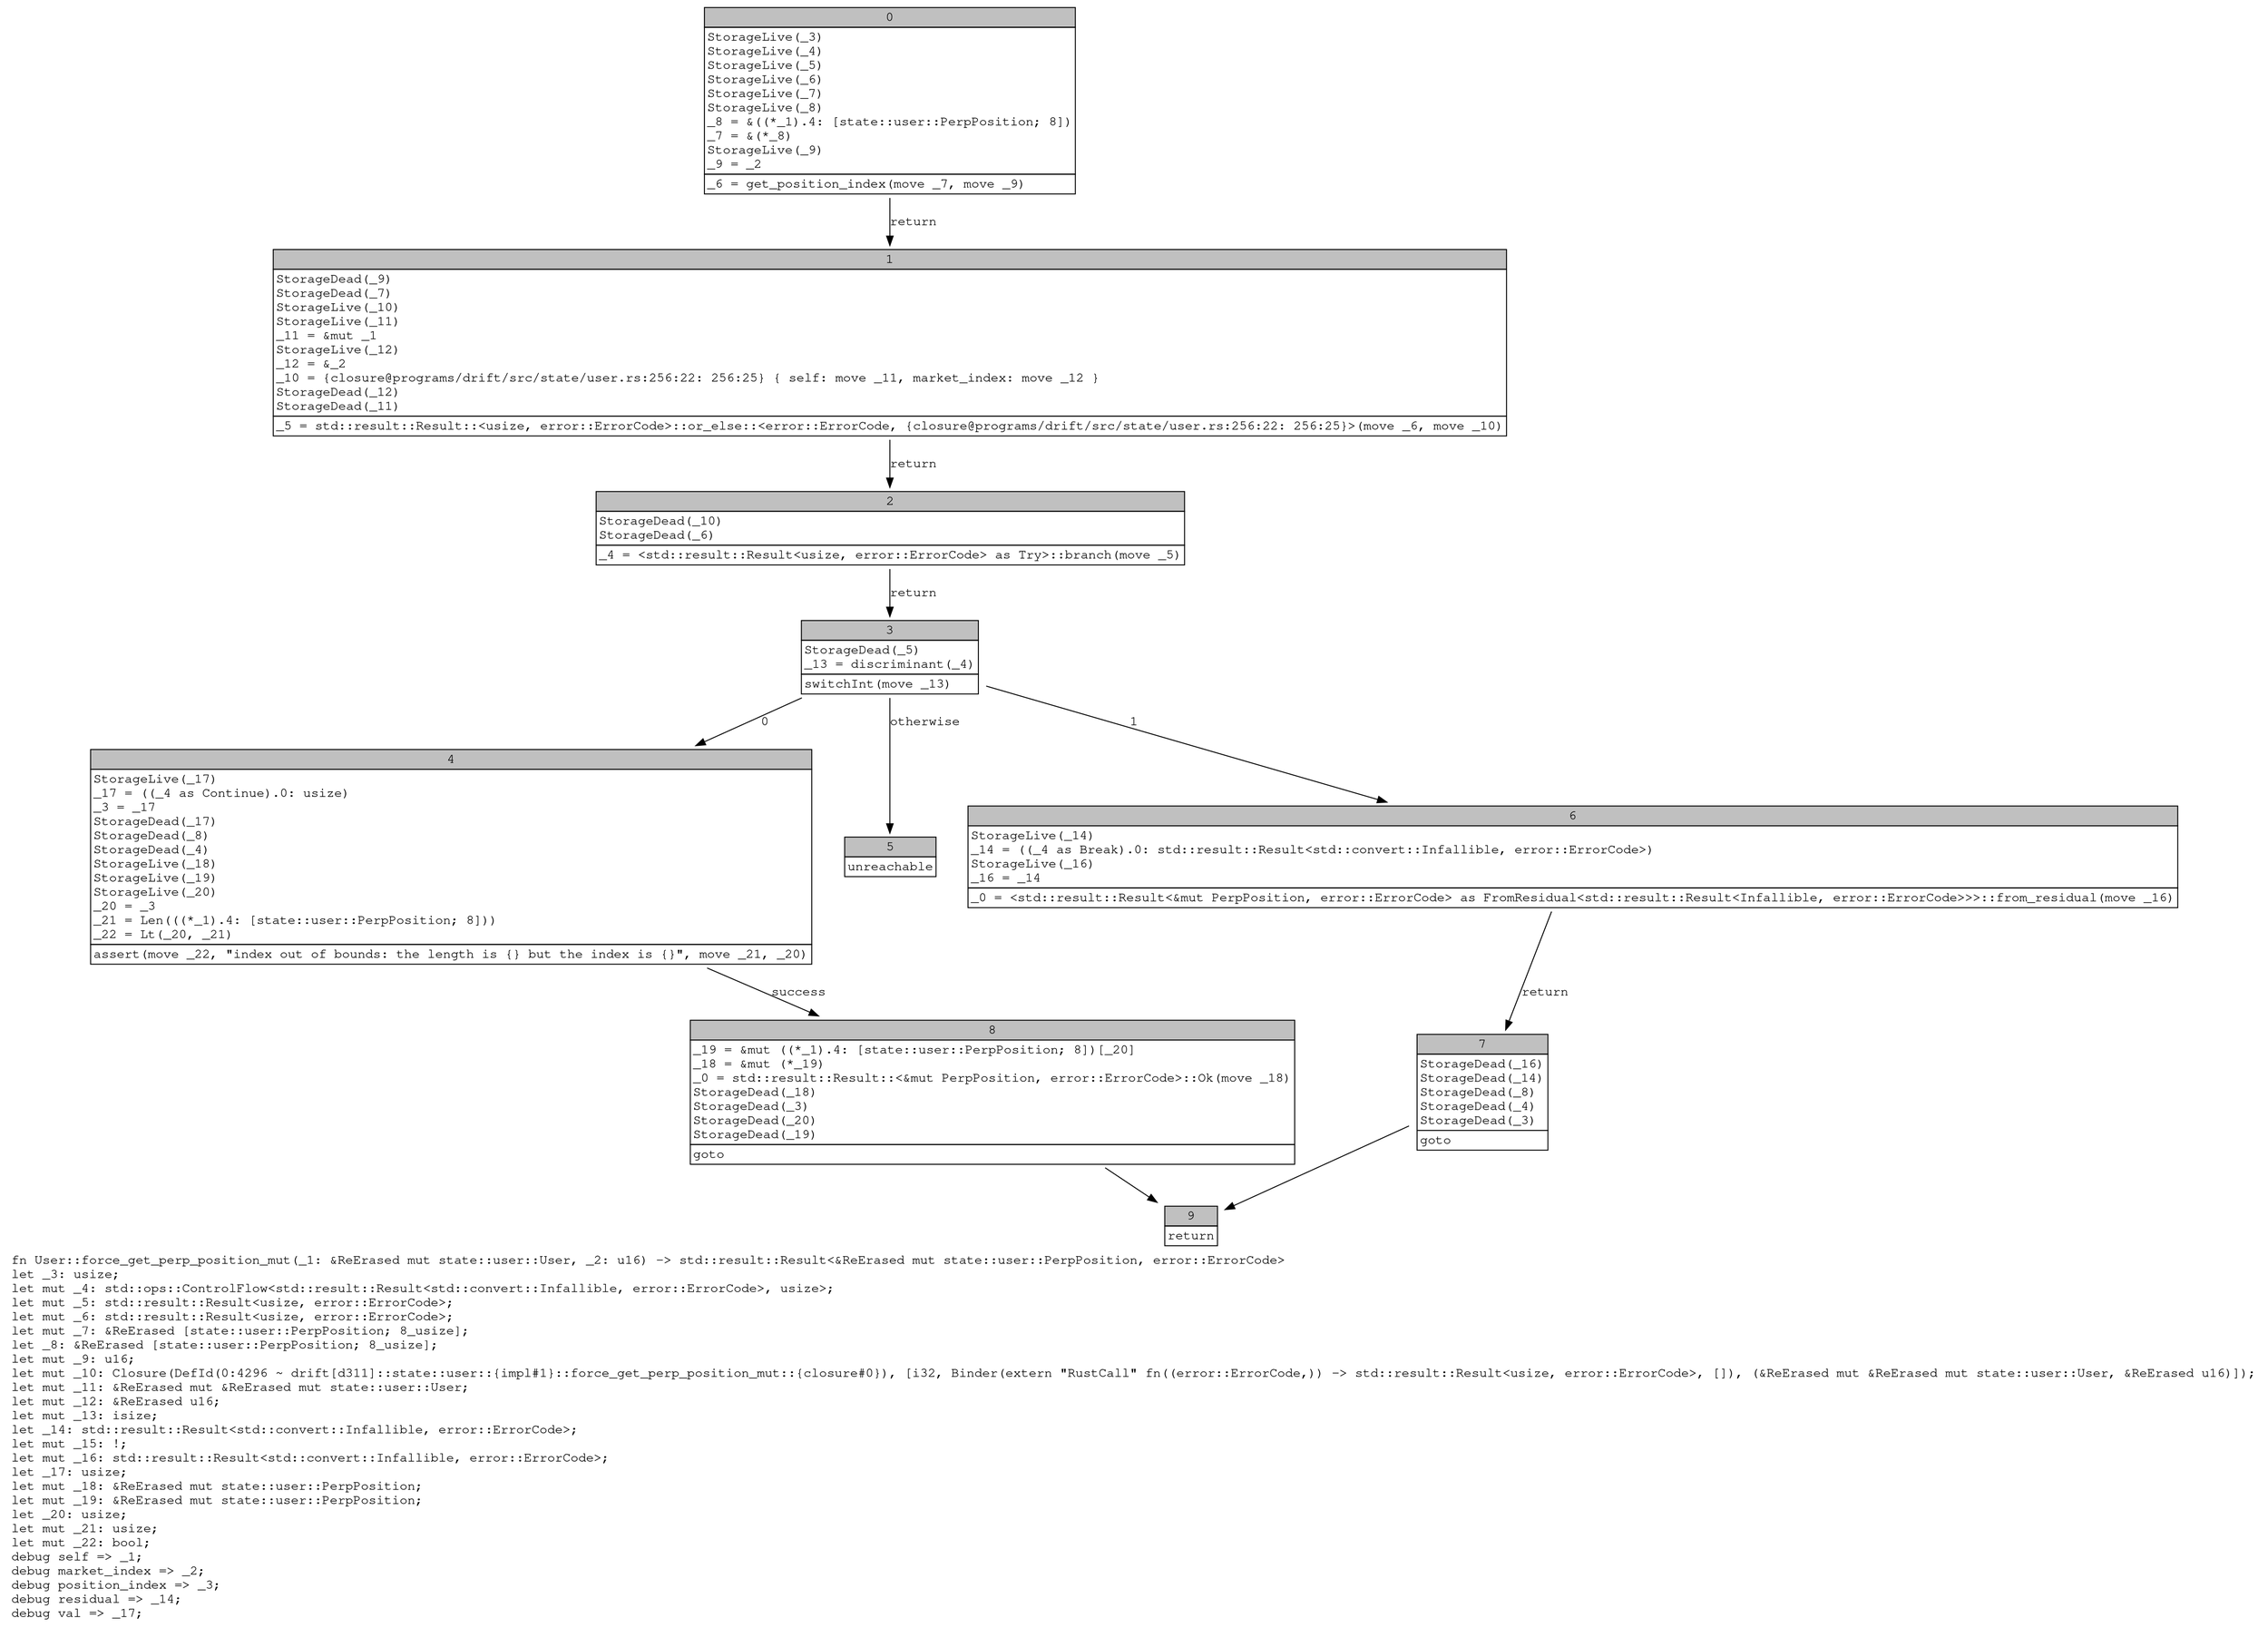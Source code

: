 digraph Mir_0_4295 {
    graph [fontname="Courier, monospace"];
    node [fontname="Courier, monospace"];
    edge [fontname="Courier, monospace"];
    label=<fn User::force_get_perp_position_mut(_1: &amp;ReErased mut state::user::User, _2: u16) -&gt; std::result::Result&lt;&amp;ReErased mut state::user::PerpPosition, error::ErrorCode&gt;<br align="left"/>let _3: usize;<br align="left"/>let mut _4: std::ops::ControlFlow&lt;std::result::Result&lt;std::convert::Infallible, error::ErrorCode&gt;, usize&gt;;<br align="left"/>let mut _5: std::result::Result&lt;usize, error::ErrorCode&gt;;<br align="left"/>let mut _6: std::result::Result&lt;usize, error::ErrorCode&gt;;<br align="left"/>let mut _7: &amp;ReErased [state::user::PerpPosition; 8_usize];<br align="left"/>let _8: &amp;ReErased [state::user::PerpPosition; 8_usize];<br align="left"/>let mut _9: u16;<br align="left"/>let mut _10: Closure(DefId(0:4296 ~ drift[d311]::state::user::{impl#1}::force_get_perp_position_mut::{closure#0}), [i32, Binder(extern &quot;RustCall&quot; fn((error::ErrorCode,)) -&gt; std::result::Result&lt;usize, error::ErrorCode&gt;, []), (&amp;ReErased mut &amp;ReErased mut state::user::User, &amp;ReErased u16)]);<br align="left"/>let mut _11: &amp;ReErased mut &amp;ReErased mut state::user::User;<br align="left"/>let mut _12: &amp;ReErased u16;<br align="left"/>let mut _13: isize;<br align="left"/>let _14: std::result::Result&lt;std::convert::Infallible, error::ErrorCode&gt;;<br align="left"/>let mut _15: !;<br align="left"/>let mut _16: std::result::Result&lt;std::convert::Infallible, error::ErrorCode&gt;;<br align="left"/>let _17: usize;<br align="left"/>let mut _18: &amp;ReErased mut state::user::PerpPosition;<br align="left"/>let mut _19: &amp;ReErased mut state::user::PerpPosition;<br align="left"/>let _20: usize;<br align="left"/>let mut _21: usize;<br align="left"/>let mut _22: bool;<br align="left"/>debug self =&gt; _1;<br align="left"/>debug market_index =&gt; _2;<br align="left"/>debug position_index =&gt; _3;<br align="left"/>debug residual =&gt; _14;<br align="left"/>debug val =&gt; _17;<br align="left"/>>;
    bb0__0_4295 [shape="none", label=<<table border="0" cellborder="1" cellspacing="0"><tr><td bgcolor="gray" align="center" colspan="1">0</td></tr><tr><td align="left" balign="left">StorageLive(_3)<br/>StorageLive(_4)<br/>StorageLive(_5)<br/>StorageLive(_6)<br/>StorageLive(_7)<br/>StorageLive(_8)<br/>_8 = &amp;((*_1).4: [state::user::PerpPosition; 8])<br/>_7 = &amp;(*_8)<br/>StorageLive(_9)<br/>_9 = _2<br/></td></tr><tr><td align="left">_6 = get_position_index(move _7, move _9)</td></tr></table>>];
    bb1__0_4295 [shape="none", label=<<table border="0" cellborder="1" cellspacing="0"><tr><td bgcolor="gray" align="center" colspan="1">1</td></tr><tr><td align="left" balign="left">StorageDead(_9)<br/>StorageDead(_7)<br/>StorageLive(_10)<br/>StorageLive(_11)<br/>_11 = &amp;mut _1<br/>StorageLive(_12)<br/>_12 = &amp;_2<br/>_10 = {closure@programs/drift/src/state/user.rs:256:22: 256:25} { self: move _11, market_index: move _12 }<br/>StorageDead(_12)<br/>StorageDead(_11)<br/></td></tr><tr><td align="left">_5 = std::result::Result::&lt;usize, error::ErrorCode&gt;::or_else::&lt;error::ErrorCode, {closure@programs/drift/src/state/user.rs:256:22: 256:25}&gt;(move _6, move _10)</td></tr></table>>];
    bb2__0_4295 [shape="none", label=<<table border="0" cellborder="1" cellspacing="0"><tr><td bgcolor="gray" align="center" colspan="1">2</td></tr><tr><td align="left" balign="left">StorageDead(_10)<br/>StorageDead(_6)<br/></td></tr><tr><td align="left">_4 = &lt;std::result::Result&lt;usize, error::ErrorCode&gt; as Try&gt;::branch(move _5)</td></tr></table>>];
    bb3__0_4295 [shape="none", label=<<table border="0" cellborder="1" cellspacing="0"><tr><td bgcolor="gray" align="center" colspan="1">3</td></tr><tr><td align="left" balign="left">StorageDead(_5)<br/>_13 = discriminant(_4)<br/></td></tr><tr><td align="left">switchInt(move _13)</td></tr></table>>];
    bb4__0_4295 [shape="none", label=<<table border="0" cellborder="1" cellspacing="0"><tr><td bgcolor="gray" align="center" colspan="1">4</td></tr><tr><td align="left" balign="left">StorageLive(_17)<br/>_17 = ((_4 as Continue).0: usize)<br/>_3 = _17<br/>StorageDead(_17)<br/>StorageDead(_8)<br/>StorageDead(_4)<br/>StorageLive(_18)<br/>StorageLive(_19)<br/>StorageLive(_20)<br/>_20 = _3<br/>_21 = Len(((*_1).4: [state::user::PerpPosition; 8]))<br/>_22 = Lt(_20, _21)<br/></td></tr><tr><td align="left">assert(move _22, &quot;index out of bounds: the length is {} but the index is {}&quot;, move _21, _20)</td></tr></table>>];
    bb5__0_4295 [shape="none", label=<<table border="0" cellborder="1" cellspacing="0"><tr><td bgcolor="gray" align="center" colspan="1">5</td></tr><tr><td align="left">unreachable</td></tr></table>>];
    bb6__0_4295 [shape="none", label=<<table border="0" cellborder="1" cellspacing="0"><tr><td bgcolor="gray" align="center" colspan="1">6</td></tr><tr><td align="left" balign="left">StorageLive(_14)<br/>_14 = ((_4 as Break).0: std::result::Result&lt;std::convert::Infallible, error::ErrorCode&gt;)<br/>StorageLive(_16)<br/>_16 = _14<br/></td></tr><tr><td align="left">_0 = &lt;std::result::Result&lt;&amp;mut PerpPosition, error::ErrorCode&gt; as FromResidual&lt;std::result::Result&lt;Infallible, error::ErrorCode&gt;&gt;&gt;::from_residual(move _16)</td></tr></table>>];
    bb7__0_4295 [shape="none", label=<<table border="0" cellborder="1" cellspacing="0"><tr><td bgcolor="gray" align="center" colspan="1">7</td></tr><tr><td align="left" balign="left">StorageDead(_16)<br/>StorageDead(_14)<br/>StorageDead(_8)<br/>StorageDead(_4)<br/>StorageDead(_3)<br/></td></tr><tr><td align="left">goto</td></tr></table>>];
    bb8__0_4295 [shape="none", label=<<table border="0" cellborder="1" cellspacing="0"><tr><td bgcolor="gray" align="center" colspan="1">8</td></tr><tr><td align="left" balign="left">_19 = &amp;mut ((*_1).4: [state::user::PerpPosition; 8])[_20]<br/>_18 = &amp;mut (*_19)<br/>_0 = std::result::Result::&lt;&amp;mut PerpPosition, error::ErrorCode&gt;::Ok(move _18)<br/>StorageDead(_18)<br/>StorageDead(_3)<br/>StorageDead(_20)<br/>StorageDead(_19)<br/></td></tr><tr><td align="left">goto</td></tr></table>>];
    bb9__0_4295 [shape="none", label=<<table border="0" cellborder="1" cellspacing="0"><tr><td bgcolor="gray" align="center" colspan="1">9</td></tr><tr><td align="left">return</td></tr></table>>];
    bb0__0_4295 -> bb1__0_4295 [label="return"];
    bb1__0_4295 -> bb2__0_4295 [label="return"];
    bb2__0_4295 -> bb3__0_4295 [label="return"];
    bb3__0_4295 -> bb4__0_4295 [label="0"];
    bb3__0_4295 -> bb6__0_4295 [label="1"];
    bb3__0_4295 -> bb5__0_4295 [label="otherwise"];
    bb4__0_4295 -> bb8__0_4295 [label="success"];
    bb6__0_4295 -> bb7__0_4295 [label="return"];
    bb7__0_4295 -> bb9__0_4295 [label=""];
    bb8__0_4295 -> bb9__0_4295 [label=""];
}
